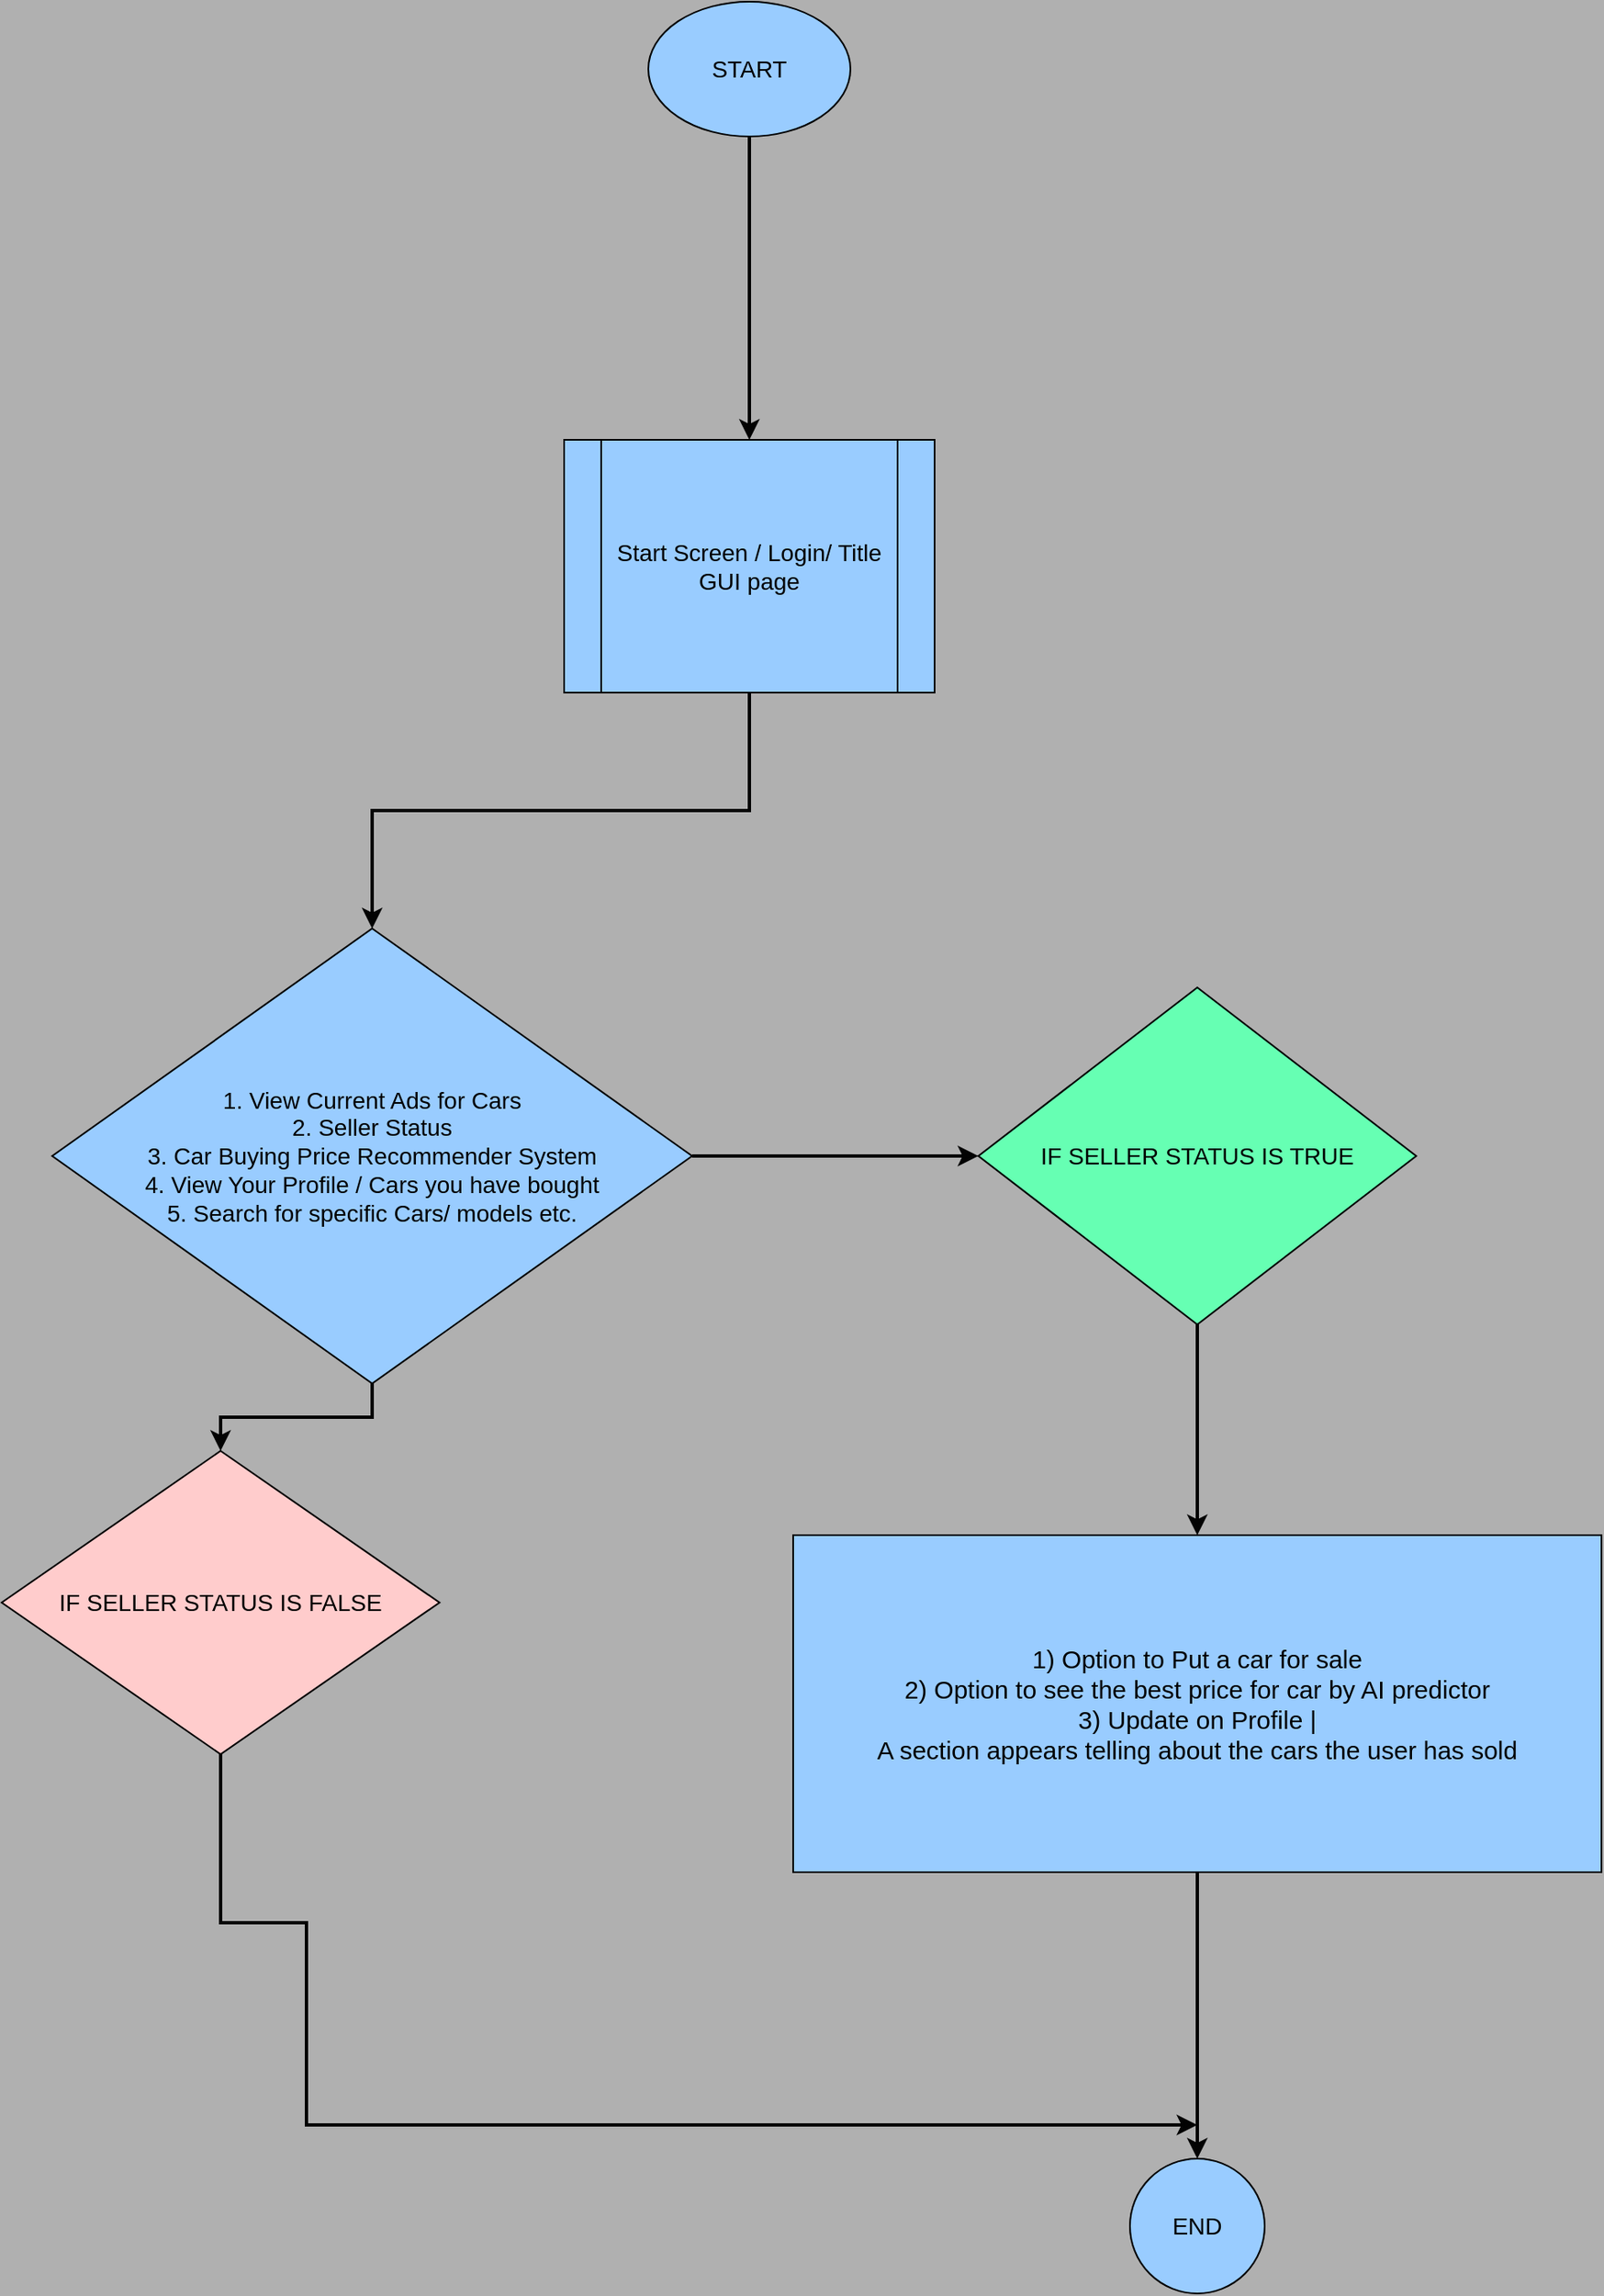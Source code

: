 <mxfile version="22.0.4" type="github">
  <diagram id="C5RBs43oDa-KdzZeNtuy" name="Page-1">
    <mxGraphModel dx="1235" dy="638" grid="1" gridSize="10" guides="1" tooltips="1" connect="1" arrows="1" fold="1" page="1" pageScale="1" pageWidth="827" pageHeight="1169" background="#B0B0B0" math="0" shadow="0">
      <root>
        <mxCell id="WIyWlLk6GJQsqaUBKTNV-0" />
        <mxCell id="WIyWlLk6GJQsqaUBKTNV-1" parent="WIyWlLk6GJQsqaUBKTNV-0" />
        <mxCell id="T2LJMCe71ug5yXVKgrJa-0" value="" style="edgeStyle=orthogonalEdgeStyle;rounded=0;orthogonalLoop=1;jettySize=auto;html=1;strokeColor=#030303;strokeWidth=2;" edge="1" parent="WIyWlLk6GJQsqaUBKTNV-1" source="T2LJMCe71ug5yXVKgrJa-1" target="T2LJMCe71ug5yXVKgrJa-3">
          <mxGeometry relative="1" as="geometry" />
        </mxCell>
        <mxCell id="T2LJMCe71ug5yXVKgrJa-1" value="&lt;font style=&quot;font-size: 14px;&quot;&gt;START&lt;/font&gt;" style="ellipse;whiteSpace=wrap;html=1;fillColor=#99CCFF;" vertex="1" parent="WIyWlLk6GJQsqaUBKTNV-1">
          <mxGeometry x="414" y="100" width="120" height="80" as="geometry" />
        </mxCell>
        <mxCell id="T2LJMCe71ug5yXVKgrJa-2" value="" style="edgeStyle=orthogonalEdgeStyle;rounded=0;orthogonalLoop=1;jettySize=auto;html=1;strokeColor=#030303;strokeWidth=2;" edge="1" parent="WIyWlLk6GJQsqaUBKTNV-1" source="T2LJMCe71ug5yXVKgrJa-3" target="T2LJMCe71ug5yXVKgrJa-4">
          <mxGeometry relative="1" as="geometry" />
        </mxCell>
        <mxCell id="T2LJMCe71ug5yXVKgrJa-3" value="&lt;font style=&quot;font-size: 14px;&quot;&gt;Start Screen / Login/ Title GUI page&lt;/font&gt;" style="shape=process;whiteSpace=wrap;html=1;backgroundOutline=1;fillColor=#99CCFF;" vertex="1" parent="WIyWlLk6GJQsqaUBKTNV-1">
          <mxGeometry x="364" y="360" width="220" height="150" as="geometry" />
        </mxCell>
        <mxCell id="T2LJMCe71ug5yXVKgrJa-6" value="" style="edgeStyle=orthogonalEdgeStyle;rounded=0;orthogonalLoop=1;jettySize=auto;html=1;strokeColor=#030303;strokeWidth=2;" edge="1" parent="WIyWlLk6GJQsqaUBKTNV-1" source="T2LJMCe71ug5yXVKgrJa-4" target="T2LJMCe71ug5yXVKgrJa-5">
          <mxGeometry relative="1" as="geometry" />
        </mxCell>
        <mxCell id="T2LJMCe71ug5yXVKgrJa-10" value="" style="edgeStyle=orthogonalEdgeStyle;rounded=0;orthogonalLoop=1;jettySize=auto;html=1;strokeColor=#030303;strokeWidth=2;" edge="1" parent="WIyWlLk6GJQsqaUBKTNV-1" source="T2LJMCe71ug5yXVKgrJa-4" target="T2LJMCe71ug5yXVKgrJa-9">
          <mxGeometry relative="1" as="geometry" />
        </mxCell>
        <mxCell id="T2LJMCe71ug5yXVKgrJa-4" value="&lt;font style=&quot;font-size: 14px;&quot;&gt;1. View Current Ads for Cars&lt;br&gt;2. Seller Status&lt;br&gt;3. Car Buying Price Recommender System&lt;br&gt;4. View Your Profile / Cars you have bought&lt;br&gt;5. Search for specific Cars/ models etc.&lt;/font&gt;" style="rhombus;whiteSpace=wrap;html=1;fillColor=#99CCFF;" vertex="1" parent="WIyWlLk6GJQsqaUBKTNV-1">
          <mxGeometry x="60" y="650" width="380" height="270" as="geometry" />
        </mxCell>
        <mxCell id="T2LJMCe71ug5yXVKgrJa-8" value="" style="edgeStyle=orthogonalEdgeStyle;rounded=0;orthogonalLoop=1;jettySize=auto;html=1;strokeColor=#030303;strokeWidth=2;" edge="1" parent="WIyWlLk6GJQsqaUBKTNV-1" source="T2LJMCe71ug5yXVKgrJa-5" target="T2LJMCe71ug5yXVKgrJa-7">
          <mxGeometry relative="1" as="geometry" />
        </mxCell>
        <mxCell id="T2LJMCe71ug5yXVKgrJa-5" value="&lt;font style=&quot;font-size: 14px;&quot;&gt;IF SELLER STATUS IS TRUE&lt;/font&gt;" style="rhombus;whiteSpace=wrap;html=1;fillColor=#66FFB3;" vertex="1" parent="WIyWlLk6GJQsqaUBKTNV-1">
          <mxGeometry x="610" y="685" width="260" height="200" as="geometry" />
        </mxCell>
        <mxCell id="T2LJMCe71ug5yXVKgrJa-12" value="" style="edgeStyle=orthogonalEdgeStyle;rounded=0;orthogonalLoop=1;jettySize=auto;html=1;strokeColor=#030303;strokeWidth=2;" edge="1" parent="WIyWlLk6GJQsqaUBKTNV-1" source="T2LJMCe71ug5yXVKgrJa-7" target="T2LJMCe71ug5yXVKgrJa-11">
          <mxGeometry relative="1" as="geometry" />
        </mxCell>
        <mxCell id="T2LJMCe71ug5yXVKgrJa-7" value="&lt;font style=&quot;font-size: 15px;&quot;&gt;1) Option to Put a car for sale&lt;br&gt;2) Option to see the best price for car by AI predictor&lt;br&gt;3) Update on Profile | &lt;br&gt;A section appears telling about the cars the user has sold&lt;/font&gt;" style="whiteSpace=wrap;html=1;fillColor=#99CCFF;" vertex="1" parent="WIyWlLk6GJQsqaUBKTNV-1">
          <mxGeometry x="500" y="1010" width="480" height="200" as="geometry" />
        </mxCell>
        <mxCell id="T2LJMCe71ug5yXVKgrJa-16" style="edgeStyle=orthogonalEdgeStyle;rounded=0;orthogonalLoop=1;jettySize=auto;html=1;strokeColor=#030303;strokeWidth=2;" edge="1" parent="WIyWlLk6GJQsqaUBKTNV-1" source="T2LJMCe71ug5yXVKgrJa-9">
          <mxGeometry relative="1" as="geometry">
            <mxPoint x="740" y="1360" as="targetPoint" />
            <Array as="points">
              <mxPoint x="160" y="1240" />
              <mxPoint x="211" y="1240" />
            </Array>
          </mxGeometry>
        </mxCell>
        <mxCell id="T2LJMCe71ug5yXVKgrJa-9" value="&lt;font style=&quot;font-size: 14px;&quot;&gt;IF SELLER STATUS IS FALSE&lt;/font&gt;" style="rhombus;whiteSpace=wrap;html=1;fillColor=#FFCCCC;" vertex="1" parent="WIyWlLk6GJQsqaUBKTNV-1">
          <mxGeometry x="30" y="960" width="260" height="180" as="geometry" />
        </mxCell>
        <mxCell id="T2LJMCe71ug5yXVKgrJa-11" value="&lt;font style=&quot;font-size: 14px;&quot;&gt;END&lt;/font&gt;" style="ellipse;whiteSpace=wrap;html=1;fillColor=#99CCFF;" vertex="1" parent="WIyWlLk6GJQsqaUBKTNV-1">
          <mxGeometry x="700" y="1380" width="80" height="80" as="geometry" />
        </mxCell>
      </root>
    </mxGraphModel>
  </diagram>
</mxfile>
